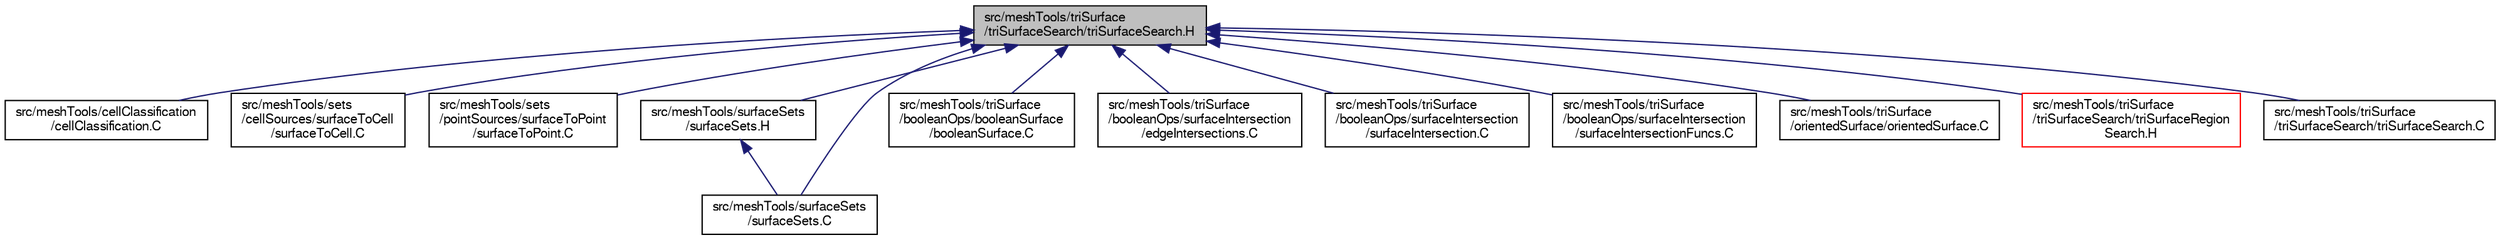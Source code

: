 digraph "src/meshTools/triSurface/triSurfaceSearch/triSurfaceSearch.H"
{
  bgcolor="transparent";
  edge [fontname="FreeSans",fontsize="10",labelfontname="FreeSans",labelfontsize="10"];
  node [fontname="FreeSans",fontsize="10",shape=record];
  Node183 [label="src/meshTools/triSurface\l/triSurfaceSearch/triSurfaceSearch.H",height=0.2,width=0.4,color="black", fillcolor="grey75", style="filled", fontcolor="black"];
  Node183 -> Node184 [dir="back",color="midnightblue",fontsize="10",style="solid",fontname="FreeSans"];
  Node184 [label="src/meshTools/cellClassification\l/cellClassification.C",height=0.2,width=0.4,color="black",URL="$a07412.html"];
  Node183 -> Node185 [dir="back",color="midnightblue",fontsize="10",style="solid",fontname="FreeSans"];
  Node185 [label="src/meshTools/sets\l/cellSources/surfaceToCell\l/surfaceToCell.C",height=0.2,width=0.4,color="black",URL="$a07946.html"];
  Node183 -> Node186 [dir="back",color="midnightblue",fontsize="10",style="solid",fontname="FreeSans"];
  Node186 [label="src/meshTools/sets\l/pointSources/surfaceToPoint\l/surfaceToPoint.C",height=0.2,width=0.4,color="black",URL="$a08096.html"];
  Node183 -> Node187 [dir="back",color="midnightblue",fontsize="10",style="solid",fontname="FreeSans"];
  Node187 [label="src/meshTools/surfaceSets\l/surfaceSets.H",height=0.2,width=0.4,color="black",URL="$a08165.html"];
  Node187 -> Node188 [dir="back",color="midnightblue",fontsize="10",style="solid",fontname="FreeSans"];
  Node188 [label="src/meshTools/surfaceSets\l/surfaceSets.C",height=0.2,width=0.4,color="black",URL="$a08162.html"];
  Node183 -> Node188 [dir="back",color="midnightblue",fontsize="10",style="solid",fontname="FreeSans"];
  Node183 -> Node189 [dir="back",color="midnightblue",fontsize="10",style="solid",fontname="FreeSans"];
  Node189 [label="src/meshTools/triSurface\l/booleanOps/booleanSurface\l/booleanSurface.C",height=0.2,width=0.4,color="black",URL="$a08174.html"];
  Node183 -> Node190 [dir="back",color="midnightblue",fontsize="10",style="solid",fontname="FreeSans"];
  Node190 [label="src/meshTools/triSurface\l/booleanOps/surfaceIntersection\l/edgeIntersections.C",height=0.2,width=0.4,color="black",URL="$a08192.html"];
  Node183 -> Node191 [dir="back",color="midnightblue",fontsize="10",style="solid",fontname="FreeSans"];
  Node191 [label="src/meshTools/triSurface\l/booleanOps/surfaceIntersection\l/surfaceIntersection.C",height=0.2,width=0.4,color="black",URL="$a08198.html"];
  Node183 -> Node192 [dir="back",color="midnightblue",fontsize="10",style="solid",fontname="FreeSans"];
  Node192 [label="src/meshTools/triSurface\l/booleanOps/surfaceIntersection\l/surfaceIntersectionFuncs.C",height=0.2,width=0.4,color="black",URL="$a08204.html"];
  Node183 -> Node193 [dir="back",color="midnightblue",fontsize="10",style="solid",fontname="FreeSans"];
  Node193 [label="src/meshTools/triSurface\l/orientedSurface/orientedSurface.C",height=0.2,width=0.4,color="black",URL="$a08210.html"];
  Node183 -> Node194 [dir="back",color="midnightblue",fontsize="10",style="solid",fontname="FreeSans"];
  Node194 [label="src/meshTools/triSurface\l/triSurfaceSearch/triSurfaceRegion\lSearch.H",height=0.2,width=0.4,color="red",URL="$a08237.html"];
  Node183 -> Node210 [dir="back",color="midnightblue",fontsize="10",style="solid",fontname="FreeSans"];
  Node210 [label="src/meshTools/triSurface\l/triSurfaceSearch/triSurfaceSearch.C",height=0.2,width=0.4,color="black",URL="$a08240.html"];
}
